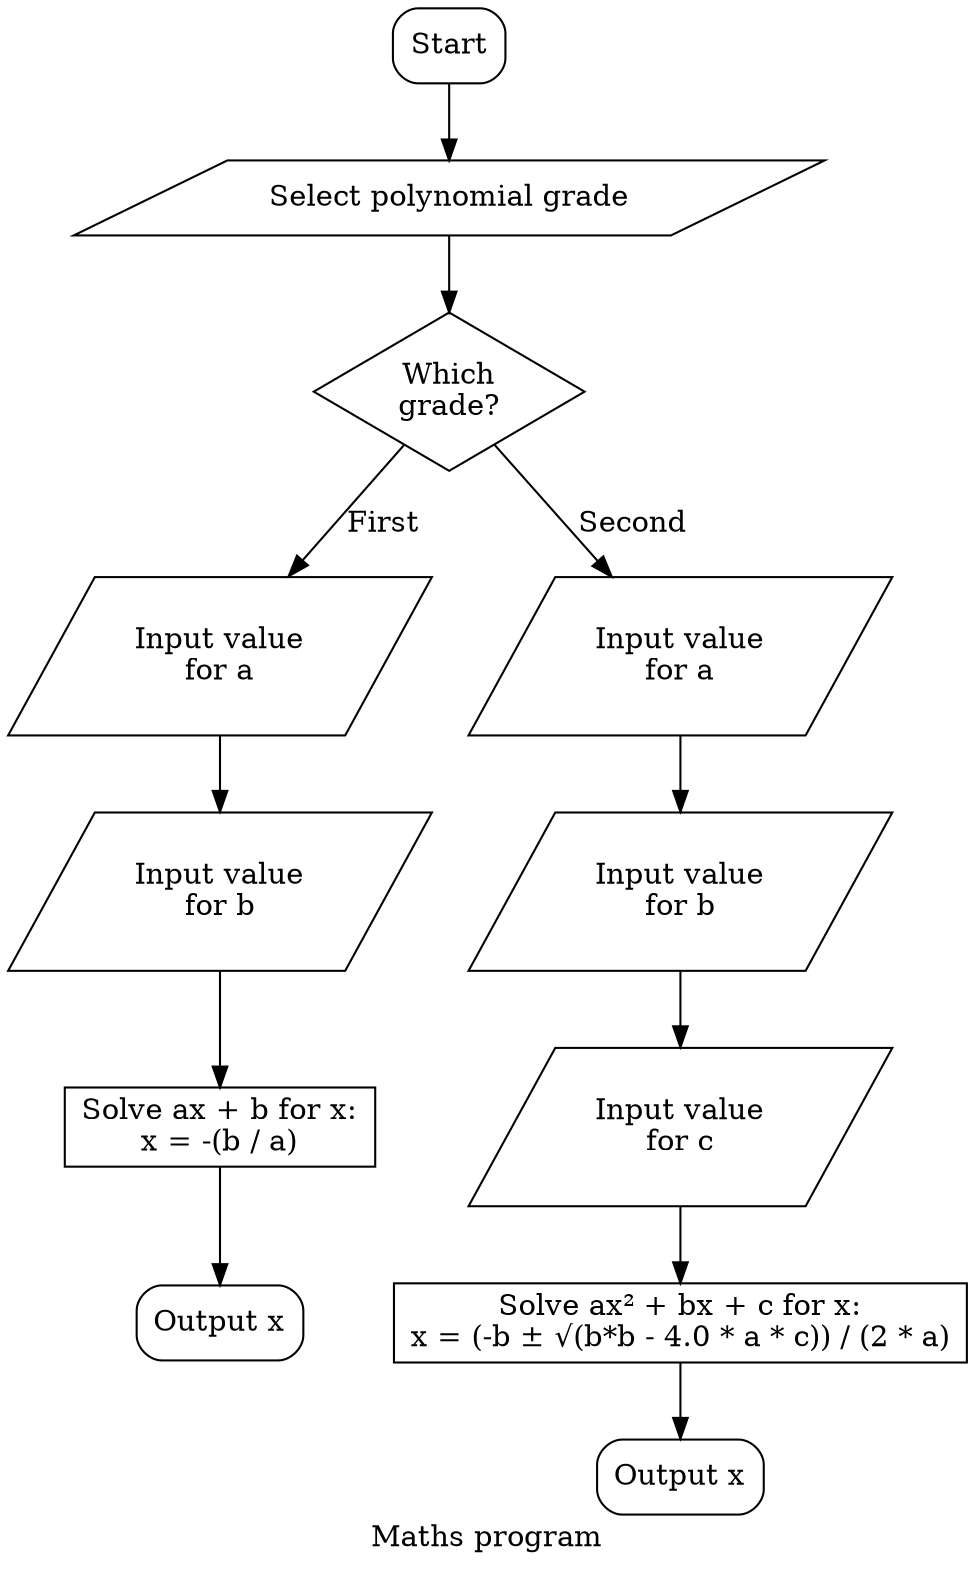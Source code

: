 digraph {
    label="Maths program"

    start                                   [label="Start", shape=box, style=rounded];
    start -> input_choice;

    input_choice                            [label="Select polynomial grade", shape=parallelogram]
    input_choice -> logic_choice;

    logic_choice                            [label="Which\ngrade?", shape=diamond];
    logic_choice -> input_first_a           [label="First"];
    logic_choice -> input_second_a          [label="Second"];

    // First
    input_first_a                           [label="Input value\nfor a", shape=parallelogram];
    input_first_a -> input_first_b;

    input_first_b                           [label="Input value\nfor b", shape=parallelogram];
    input_first_b -> do_first_calculate;

    do_first_calculate                      [label="Solve ax + b for x:\nx = -(b / a)", shape=box];
    do_first_calculate -> result_first;

    result_first                            [label="Output x", shape=box, style=rounded];

    // Second
    input_second_a                          [label="Input value\nfor a", shape=parallelogram];
    input_second_a -> input_second_b;

    input_second_b                          [label="Input value\nfor b", shape=parallelogram];
    input_second_b -> input_second_c;

    input_second_c                          [label="Input value\nfor c", shape=parallelogram];
    input_second_c -> do_second_calculate;

    do_second_calculate                     [label="Solve ax² + bx + c for x:\nx = (-b ± √(b*b - 4.0 * a * c)) / (2 * a)", shape=box];
    do_second_calculate -> result_second;

    result_second                           [label="Output x", shape=box, style=rounded];
}
